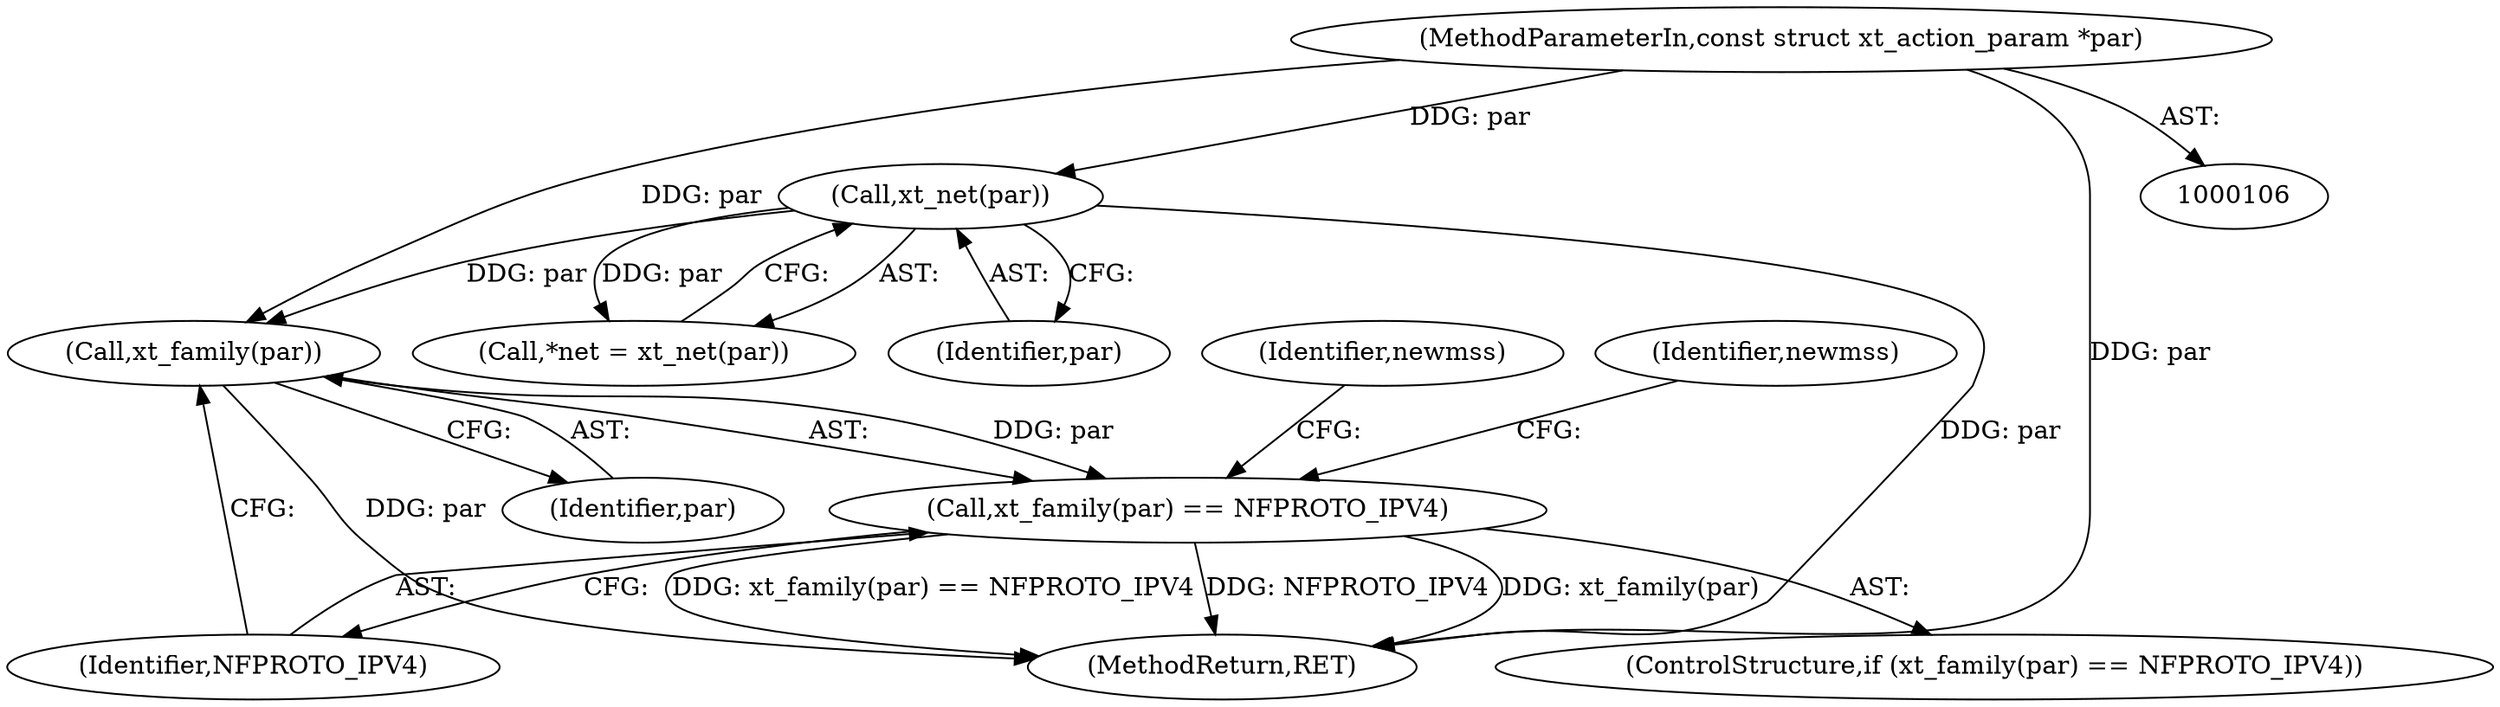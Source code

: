digraph "0_linux_2638fd0f92d4397884fd991d8f4925cb3f081901@pointer" {
"1000373" [label="(Call,xt_family(par))"];
"1000198" [label="(Call,xt_net(par))"];
"1000108" [label="(MethodParameterIn,const struct xt_action_param *par)"];
"1000372" [label="(Call,xt_family(par) == NFPROTO_IPV4)"];
"1000372" [label="(Call,xt_family(par) == NFPROTO_IPV4)"];
"1000108" [label="(MethodParameterIn,const struct xt_action_param *par)"];
"1000375" [label="(Identifier,NFPROTO_IPV4)"];
"1000371" [label="(ControlStructure,if (xt_family(par) == NFPROTO_IPV4))"];
"1000385" [label="(Identifier,newmss)"];
"1000196" [label="(Call,*net = xt_net(par))"];
"1000377" [label="(Identifier,newmss)"];
"1000373" [label="(Call,xt_family(par))"];
"1000198" [label="(Call,xt_net(par))"];
"1000199" [label="(Identifier,par)"];
"1000374" [label="(Identifier,par)"];
"1000488" [label="(MethodReturn,RET)"];
"1000373" -> "1000372"  [label="AST: "];
"1000373" -> "1000374"  [label="CFG: "];
"1000374" -> "1000373"  [label="AST: "];
"1000375" -> "1000373"  [label="CFG: "];
"1000373" -> "1000488"  [label="DDG: par"];
"1000373" -> "1000372"  [label="DDG: par"];
"1000198" -> "1000373"  [label="DDG: par"];
"1000108" -> "1000373"  [label="DDG: par"];
"1000198" -> "1000196"  [label="AST: "];
"1000198" -> "1000199"  [label="CFG: "];
"1000199" -> "1000198"  [label="AST: "];
"1000196" -> "1000198"  [label="CFG: "];
"1000198" -> "1000488"  [label="DDG: par"];
"1000198" -> "1000196"  [label="DDG: par"];
"1000108" -> "1000198"  [label="DDG: par"];
"1000108" -> "1000106"  [label="AST: "];
"1000108" -> "1000488"  [label="DDG: par"];
"1000372" -> "1000371"  [label="AST: "];
"1000372" -> "1000375"  [label="CFG: "];
"1000375" -> "1000372"  [label="AST: "];
"1000377" -> "1000372"  [label="CFG: "];
"1000385" -> "1000372"  [label="CFG: "];
"1000372" -> "1000488"  [label="DDG: NFPROTO_IPV4"];
"1000372" -> "1000488"  [label="DDG: xt_family(par)"];
"1000372" -> "1000488"  [label="DDG: xt_family(par) == NFPROTO_IPV4"];
}
